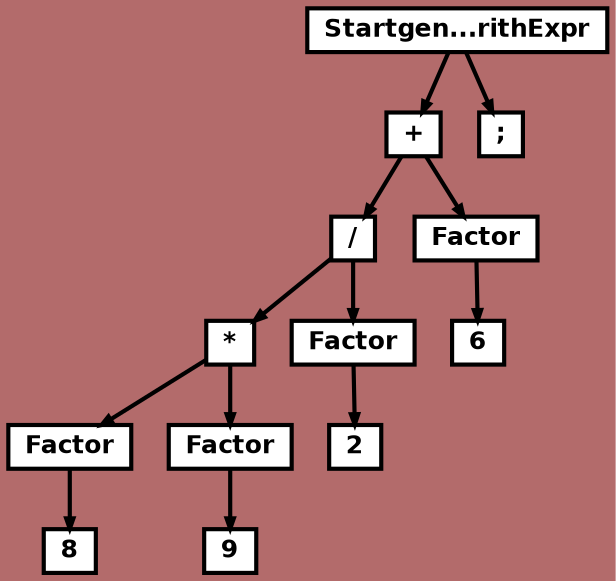 digraph {

	ordering=out;
	ranksep=.4;
	bgcolor="0 .4 .7"; node [shape=box, fixedsize=false, fontsize=12, fontname="Helvetica-bold", fontcolor="black"
		width=.25, height=.25, color="black", fillcolor="white", style="filled, solid, bold"];
	edge [arrowsize=.5, color="black", style="bold"]

  n0 [label="Startgen...rithExpr"];
  n1 [label="+"];
  n1 [label="+"];
  n2 [label="/"];
  n2 [label="/"];
  n3 [label="*"];
  n3 [label="*"];
  n4 [label="Factor"];
  n4 [label="Factor"];
  n5 [label="8"];
  n6 [label="Factor"];
  n6 [label="Factor"];
  n7 [label="9"];
  n8 [label="Factor"];
  n8 [label="Factor"];
  n9 [label="2"];
  n10 [label="Factor"];
  n10 [label="Factor"];
  n11 [label="6"];
  n12 [label=";"];

  n0 -> n1 // "Startgen...rithExpr" -> "+"
  n1 -> n2 // "+" -> "/"
  n2 -> n3 // "/" -> "*"
  n3 -> n4 // "*" -> "Factor"
  n4 -> n5 // "Factor" -> "8"
  n3 -> n6 // "*" -> "Factor"
  n6 -> n7 // "Factor" -> "9"
  n2 -> n8 // "/" -> "Factor"
  n8 -> n9 // "Factor" -> "2"
  n1 -> n10 // "+" -> "Factor"
  n10 -> n11 // "Factor" -> "6"
  n0 -> n12 // "Startgen...rithExpr" -> ";"

}

